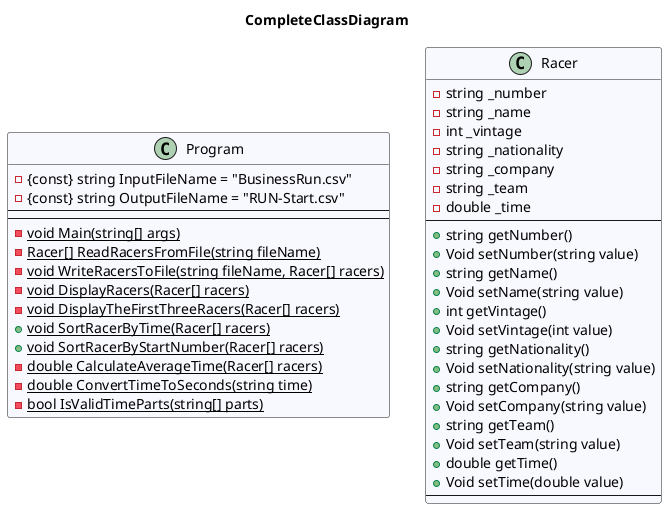 @startuml CompleteClassDiagram
title CompleteClassDiagram
 class Program #GhostWhite {
- {const} string InputFileName = "BusinessRun.csv"
- {const} string OutputFileName = "RUN-Start.csv"
---
---
- {static} void Main(string[] args)
- {static} Racer[] ReadRacersFromFile(string fileName)
- {static} void WriteRacersToFile(string fileName, Racer[] racers)
- {static} void DisplayRacers(Racer[] racers)
- {static} void DisplayTheFirstThreeRacers(Racer[] racers)
+ {static} void SortRacerByTime(Racer[] racers)
+ {static} void SortRacerByStartNumber(Racer[] racers)
- {static} double CalculateAverageTime(Racer[] racers)
- {static} double ConvertTimeToSeconds(string time)
- {static} bool IsValidTimeParts(string[] parts)
}
 class Racer #GhostWhite {
- string _number
- string _name
- int _vintage
- string _nationality
- string _company
- string _team
- double _time
---
+ string getNumber()
+ Void setNumber(string value)
+ string getName()
+ Void setName(string value)
+ int getVintage()
+ Void setVintage(int value)
+ string getNationality()
+ Void setNationality(string value)
+ string getCompany()
+ Void setCompany(string value)
+ string getTeam()
+ Void setTeam(string value)
+ double getTime()
+ Void setTime(double value)
---
}
@enduml
